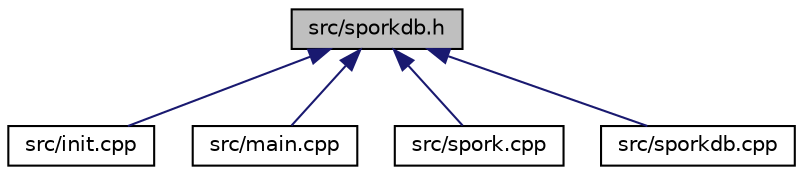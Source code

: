 digraph "src/sporkdb.h"
{
  edge [fontname="Helvetica",fontsize="10",labelfontname="Helvetica",labelfontsize="10"];
  node [fontname="Helvetica",fontsize="10",shape=record];
  Node141 [label="src/sporkdb.h",height=0.2,width=0.4,color="black", fillcolor="grey75", style="filled", fontcolor="black"];
  Node141 -> Node142 [dir="back",color="midnightblue",fontsize="10",style="solid",fontname="Helvetica"];
  Node142 [label="src/init.cpp",height=0.2,width=0.4,color="black", fillcolor="white", style="filled",URL="$init_8cpp.html"];
  Node141 -> Node143 [dir="back",color="midnightblue",fontsize="10",style="solid",fontname="Helvetica"];
  Node143 [label="src/main.cpp",height=0.2,width=0.4,color="black", fillcolor="white", style="filled",URL="$main_8cpp.html"];
  Node141 -> Node144 [dir="back",color="midnightblue",fontsize="10",style="solid",fontname="Helvetica"];
  Node144 [label="src/spork.cpp",height=0.2,width=0.4,color="black", fillcolor="white", style="filled",URL="$spork_8cpp.html"];
  Node141 -> Node145 [dir="back",color="midnightblue",fontsize="10",style="solid",fontname="Helvetica"];
  Node145 [label="src/sporkdb.cpp",height=0.2,width=0.4,color="black", fillcolor="white", style="filled",URL="$sporkdb_8cpp.html"];
}

